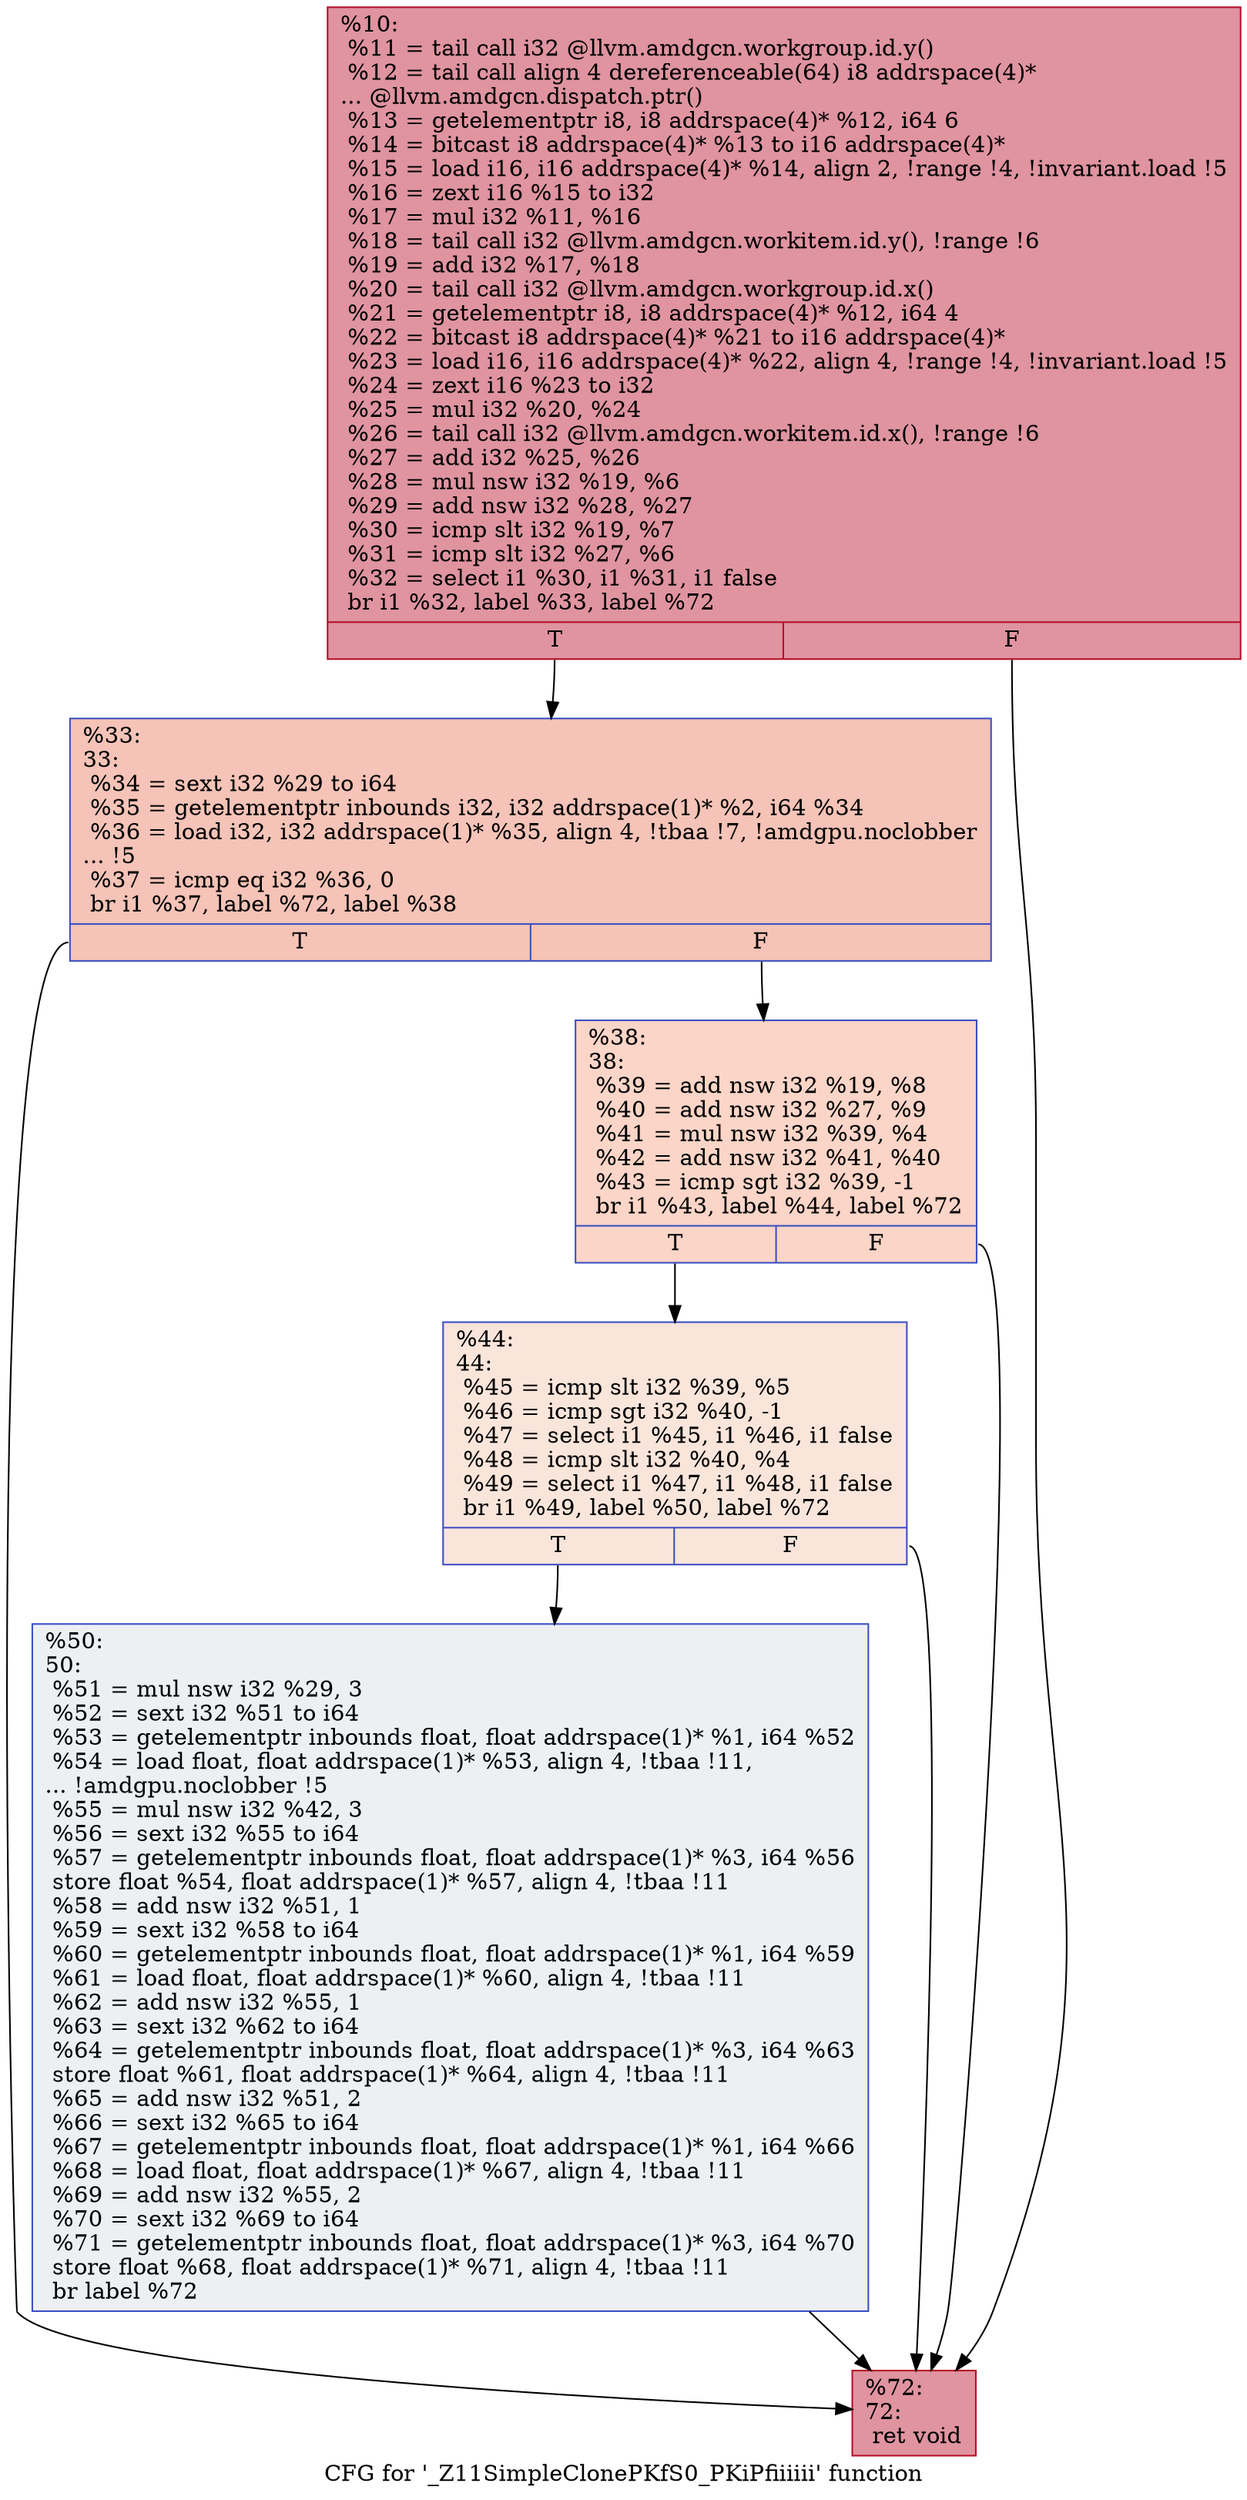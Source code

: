digraph "CFG for '_Z11SimpleClonePKfS0_PKiPfiiiiii' function" {
	label="CFG for '_Z11SimpleClonePKfS0_PKiPfiiiiii' function";

	Node0x4b68030 [shape=record,color="#b70d28ff", style=filled, fillcolor="#b70d2870",label="{%10:\l  %11 = tail call i32 @llvm.amdgcn.workgroup.id.y()\l  %12 = tail call align 4 dereferenceable(64) i8 addrspace(4)*\l... @llvm.amdgcn.dispatch.ptr()\l  %13 = getelementptr i8, i8 addrspace(4)* %12, i64 6\l  %14 = bitcast i8 addrspace(4)* %13 to i16 addrspace(4)*\l  %15 = load i16, i16 addrspace(4)* %14, align 2, !range !4, !invariant.load !5\l  %16 = zext i16 %15 to i32\l  %17 = mul i32 %11, %16\l  %18 = tail call i32 @llvm.amdgcn.workitem.id.y(), !range !6\l  %19 = add i32 %17, %18\l  %20 = tail call i32 @llvm.amdgcn.workgroup.id.x()\l  %21 = getelementptr i8, i8 addrspace(4)* %12, i64 4\l  %22 = bitcast i8 addrspace(4)* %21 to i16 addrspace(4)*\l  %23 = load i16, i16 addrspace(4)* %22, align 4, !range !4, !invariant.load !5\l  %24 = zext i16 %23 to i32\l  %25 = mul i32 %20, %24\l  %26 = tail call i32 @llvm.amdgcn.workitem.id.x(), !range !6\l  %27 = add i32 %25, %26\l  %28 = mul nsw i32 %19, %6\l  %29 = add nsw i32 %28, %27\l  %30 = icmp slt i32 %19, %7\l  %31 = icmp slt i32 %27, %6\l  %32 = select i1 %30, i1 %31, i1 false\l  br i1 %32, label %33, label %72\l|{<s0>T|<s1>F}}"];
	Node0x4b68030:s0 -> Node0x4b6a590;
	Node0x4b68030:s1 -> Node0x4b6a620;
	Node0x4b6a590 [shape=record,color="#3d50c3ff", style=filled, fillcolor="#e8765c70",label="{%33:\l33:                                               \l  %34 = sext i32 %29 to i64\l  %35 = getelementptr inbounds i32, i32 addrspace(1)* %2, i64 %34\l  %36 = load i32, i32 addrspace(1)* %35, align 4, !tbaa !7, !amdgpu.noclobber\l... !5\l  %37 = icmp eq i32 %36, 0\l  br i1 %37, label %72, label %38\l|{<s0>T|<s1>F}}"];
	Node0x4b6a590:s0 -> Node0x4b6a620;
	Node0x4b6a590:s1 -> Node0x4b6cdd0;
	Node0x4b6cdd0 [shape=record,color="#3d50c3ff", style=filled, fillcolor="#f5a08170",label="{%38:\l38:                                               \l  %39 = add nsw i32 %19, %8\l  %40 = add nsw i32 %27, %9\l  %41 = mul nsw i32 %39, %4\l  %42 = add nsw i32 %41, %40\l  %43 = icmp sgt i32 %39, -1\l  br i1 %43, label %44, label %72\l|{<s0>T|<s1>F}}"];
	Node0x4b6cdd0:s0 -> Node0x4b6d210;
	Node0x4b6cdd0:s1 -> Node0x4b6a620;
	Node0x4b6d210 [shape=record,color="#3d50c3ff", style=filled, fillcolor="#f4c5ad70",label="{%44:\l44:                                               \l  %45 = icmp slt i32 %39, %5\l  %46 = icmp sgt i32 %40, -1\l  %47 = select i1 %45, i1 %46, i1 false\l  %48 = icmp slt i32 %40, %4\l  %49 = select i1 %47, i1 %48, i1 false\l  br i1 %49, label %50, label %72\l|{<s0>T|<s1>F}}"];
	Node0x4b6d210:s0 -> Node0x4b6d620;
	Node0x4b6d210:s1 -> Node0x4b6a620;
	Node0x4b6d620 [shape=record,color="#3d50c3ff", style=filled, fillcolor="#d6dce470",label="{%50:\l50:                                               \l  %51 = mul nsw i32 %29, 3\l  %52 = sext i32 %51 to i64\l  %53 = getelementptr inbounds float, float addrspace(1)* %1, i64 %52\l  %54 = load float, float addrspace(1)* %53, align 4, !tbaa !11,\l... !amdgpu.noclobber !5\l  %55 = mul nsw i32 %42, 3\l  %56 = sext i32 %55 to i64\l  %57 = getelementptr inbounds float, float addrspace(1)* %3, i64 %56\l  store float %54, float addrspace(1)* %57, align 4, !tbaa !11\l  %58 = add nsw i32 %51, 1\l  %59 = sext i32 %58 to i64\l  %60 = getelementptr inbounds float, float addrspace(1)* %1, i64 %59\l  %61 = load float, float addrspace(1)* %60, align 4, !tbaa !11\l  %62 = add nsw i32 %55, 1\l  %63 = sext i32 %62 to i64\l  %64 = getelementptr inbounds float, float addrspace(1)* %3, i64 %63\l  store float %61, float addrspace(1)* %64, align 4, !tbaa !11\l  %65 = add nsw i32 %51, 2\l  %66 = sext i32 %65 to i64\l  %67 = getelementptr inbounds float, float addrspace(1)* %1, i64 %66\l  %68 = load float, float addrspace(1)* %67, align 4, !tbaa !11\l  %69 = add nsw i32 %55, 2\l  %70 = sext i32 %69 to i64\l  %71 = getelementptr inbounds float, float addrspace(1)* %3, i64 %70\l  store float %68, float addrspace(1)* %71, align 4, !tbaa !11\l  br label %72\l}"];
	Node0x4b6d620 -> Node0x4b6a620;
	Node0x4b6a620 [shape=record,color="#b70d28ff", style=filled, fillcolor="#b70d2870",label="{%72:\l72:                                               \l  ret void\l}"];
}

